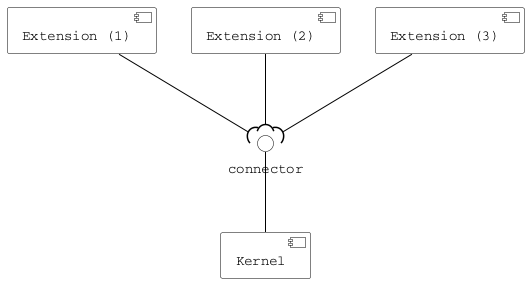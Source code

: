 @startuml

skinparam component {
    FontName Courier
    ArrowColor black
    BorderColor black
    BackgroundColor white
}

skinparam interface {
    FontName Courier
    BorderColor black
    BackgroundColor white
}

[Kernel] as k

[Extension (1)] as e1
[Extension (2)] as e2
[Extension (3)] as e3

() "connector" as c

k -up- c

e1 --( c
e2 --( c
e3 --( c

@enduml